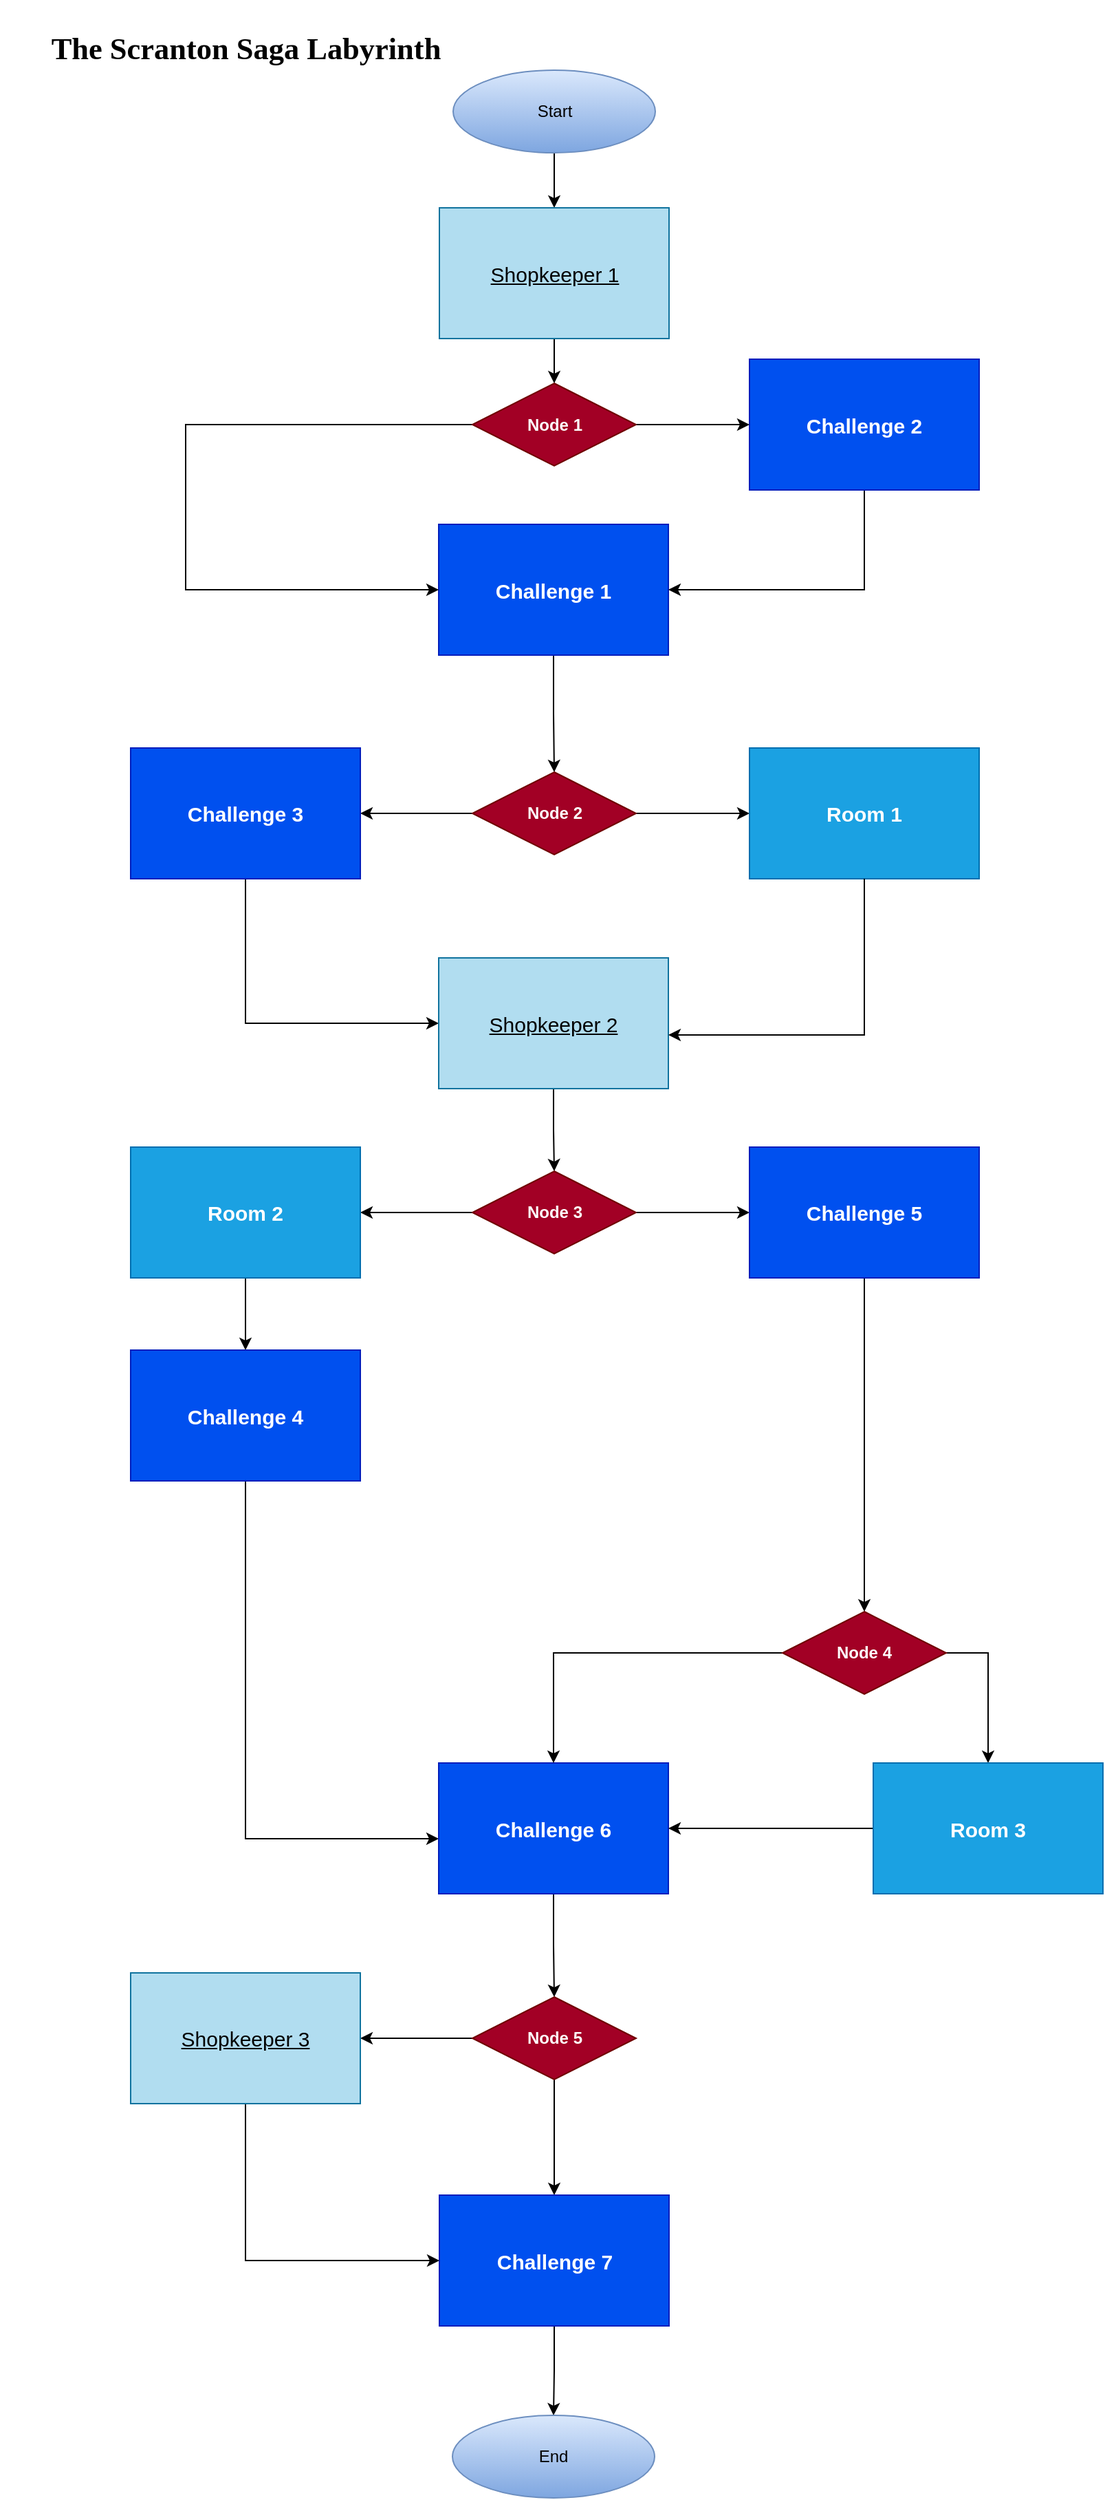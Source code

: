 <mxfile version="24.7.8">
  <diagram name="Página-1" id="rPkOBpCgRzpBk2Sg1Qt8">
    <mxGraphModel dx="-844" dy="449" grid="1" gridSize="10" guides="1" tooltips="1" connect="1" arrows="1" fold="1" page="1" pageScale="1" pageWidth="827" pageHeight="1169" math="0" shadow="0">
      <root>
        <mxCell id="0" />
        <mxCell id="1" parent="0" />
        <mxCell id="a0EVfYLbEGTjRdPx6Eul-7" style="edgeStyle=orthogonalEdgeStyle;rounded=0;orthogonalLoop=1;jettySize=auto;html=1;" parent="1" source="a0EVfYLbEGTjRdPx6Eul-2" target="a0EVfYLbEGTjRdPx6Eul-3" edge="1">
          <mxGeometry relative="1" as="geometry" />
        </mxCell>
        <mxCell id="a0EVfYLbEGTjRdPx6Eul-2" value="Start" style="ellipse;whiteSpace=wrap;html=1;fillColor=#dae8fc;strokeColor=#6c8ebf;gradientColor=#7ea6e0;" parent="1" vertex="1">
          <mxGeometry x="1994.5" y="80" width="147" height="60" as="geometry" />
        </mxCell>
        <mxCell id="a0EVfYLbEGTjRdPx6Eul-8" style="edgeStyle=orthogonalEdgeStyle;rounded=0;orthogonalLoop=1;jettySize=auto;html=1;" parent="1" source="a0EVfYLbEGTjRdPx6Eul-3" target="a0EVfYLbEGTjRdPx6Eul-6" edge="1">
          <mxGeometry relative="1" as="geometry" />
        </mxCell>
        <mxCell id="a0EVfYLbEGTjRdPx6Eul-3" value="&lt;font style=&quot;font-size: 15px;&quot;&gt;&lt;u&gt;Shopkeeper 1&lt;/u&gt;&lt;/font&gt;" style="rounded=0;whiteSpace=wrap;html=1;fillColor=#b1ddf0;strokeColor=#10739e;" parent="1" vertex="1">
          <mxGeometry x="1984.5" y="180" width="167" height="95" as="geometry" />
        </mxCell>
        <mxCell id="an8FnpfLQB88yYGgn-s8-2" value="" style="edgeStyle=orthogonalEdgeStyle;rounded=0;orthogonalLoop=1;jettySize=auto;html=1;" edge="1" parent="1" source="a0EVfYLbEGTjRdPx6Eul-4" target="a0EVfYLbEGTjRdPx6Eul-13">
          <mxGeometry relative="1" as="geometry" />
        </mxCell>
        <mxCell id="a0EVfYLbEGTjRdPx6Eul-4" value="Challenge 1" style="rounded=0;whiteSpace=wrap;html=1;fillColor=#0050ef;strokeColor=#001DBC;fontColor=#ffffff;fontStyle=1;fontSize=15;" parent="1" vertex="1">
          <mxGeometry x="1984" y="410" width="167" height="95" as="geometry" />
        </mxCell>
        <mxCell id="an8FnpfLQB88yYGgn-s8-5" style="edgeStyle=orthogonalEdgeStyle;rounded=0;orthogonalLoop=1;jettySize=auto;html=1;entryX=1;entryY=0.5;entryDx=0;entryDy=0;exitX=0.5;exitY=1;exitDx=0;exitDy=0;" edge="1" parent="1" source="a0EVfYLbEGTjRdPx6Eul-5" target="a0EVfYLbEGTjRdPx6Eul-4">
          <mxGeometry relative="1" as="geometry" />
        </mxCell>
        <mxCell id="a0EVfYLbEGTjRdPx6Eul-5" value="Challenge 2" style="rounded=0;whiteSpace=wrap;html=1;fillColor=#0050ef;strokeColor=#001DBC;fontColor=#ffffff;fontStyle=1;fontSize=15;" parent="1" vertex="1">
          <mxGeometry x="2210" y="290" width="167" height="95" as="geometry" />
        </mxCell>
        <mxCell id="a0EVfYLbEGTjRdPx6Eul-9" value="" style="edgeStyle=orthogonalEdgeStyle;rounded=0;orthogonalLoop=1;jettySize=auto;html=1;" parent="1" source="a0EVfYLbEGTjRdPx6Eul-6" target="a0EVfYLbEGTjRdPx6Eul-5" edge="1">
          <mxGeometry relative="1" as="geometry" />
        </mxCell>
        <mxCell id="an8FnpfLQB88yYGgn-s8-4" style="edgeStyle=orthogonalEdgeStyle;rounded=0;orthogonalLoop=1;jettySize=auto;html=1;entryX=0;entryY=0.5;entryDx=0;entryDy=0;exitX=0;exitY=0.5;exitDx=0;exitDy=0;" edge="1" parent="1" source="a0EVfYLbEGTjRdPx6Eul-6" target="a0EVfYLbEGTjRdPx6Eul-4">
          <mxGeometry relative="1" as="geometry">
            <Array as="points">
              <mxPoint x="1800" y="338" />
              <mxPoint x="1800" y="458" />
            </Array>
          </mxGeometry>
        </mxCell>
        <mxCell id="a0EVfYLbEGTjRdPx6Eul-6" value="Node 1" style="rhombus;whiteSpace=wrap;html=1;fillColor=#a20025;strokeColor=#6F0000;fontColor=#ffffff;fontStyle=1" parent="1" vertex="1">
          <mxGeometry x="2008.5" y="307.5" width="119" height="60" as="geometry" />
        </mxCell>
        <mxCell id="a0EVfYLbEGTjRdPx6Eul-20" style="edgeStyle=orthogonalEdgeStyle;rounded=0;orthogonalLoop=1;jettySize=auto;html=1;" parent="1" source="a0EVfYLbEGTjRdPx6Eul-13" target="a0EVfYLbEGTjRdPx6Eul-18" edge="1">
          <mxGeometry relative="1" as="geometry" />
        </mxCell>
        <mxCell id="a0EVfYLbEGTjRdPx6Eul-21" style="edgeStyle=orthogonalEdgeStyle;rounded=0;orthogonalLoop=1;jettySize=auto;html=1;" parent="1" source="a0EVfYLbEGTjRdPx6Eul-13" target="a0EVfYLbEGTjRdPx6Eul-19" edge="1">
          <mxGeometry relative="1" as="geometry" />
        </mxCell>
        <mxCell id="a0EVfYLbEGTjRdPx6Eul-13" value="Node 2" style="rhombus;whiteSpace=wrap;html=1;fillColor=#a20025;strokeColor=#6F0000;fontColor=#ffffff;fontStyle=1" parent="1" vertex="1">
          <mxGeometry x="2008.5" y="590" width="119" height="60" as="geometry" />
        </mxCell>
        <mxCell id="a0EVfYLbEGTjRdPx6Eul-23" style="edgeStyle=orthogonalEdgeStyle;rounded=0;orthogonalLoop=1;jettySize=auto;html=1;entryX=0;entryY=0.5;entryDx=0;entryDy=0;exitX=0.5;exitY=1;exitDx=0;exitDy=0;" parent="1" source="a0EVfYLbEGTjRdPx6Eul-18" target="a0EVfYLbEGTjRdPx6Eul-22" edge="1">
          <mxGeometry relative="1" as="geometry" />
        </mxCell>
        <mxCell id="a0EVfYLbEGTjRdPx6Eul-18" value="Challenge 3" style="rounded=0;whiteSpace=wrap;html=1;fillColor=#0050ef;strokeColor=#001DBC;fontColor=#ffffff;fontStyle=1;fontSize=15;" parent="1" vertex="1">
          <mxGeometry x="1760" y="572.5" width="167" height="95" as="geometry" />
        </mxCell>
        <mxCell id="a0EVfYLbEGTjRdPx6Eul-19" value="Room 1" style="rounded=0;whiteSpace=wrap;html=1;fillColor=#1ba1e2;strokeColor=#006EAF;fontColor=#ffffff;fontStyle=1;fontSize=15;" parent="1" vertex="1">
          <mxGeometry x="2210" y="572.5" width="167" height="95" as="geometry" />
        </mxCell>
        <mxCell id="a0EVfYLbEGTjRdPx6Eul-26" style="edgeStyle=orthogonalEdgeStyle;rounded=0;orthogonalLoop=1;jettySize=auto;html=1;" parent="1" source="a0EVfYLbEGTjRdPx6Eul-22" target="a0EVfYLbEGTjRdPx6Eul-25" edge="1">
          <mxGeometry relative="1" as="geometry" />
        </mxCell>
        <mxCell id="a0EVfYLbEGTjRdPx6Eul-22" value="&lt;font style=&quot;font-size: 15px;&quot;&gt;&lt;u&gt;Shopkeeper 2&lt;br&gt;&lt;/u&gt;&lt;/font&gt;" style="rounded=0;whiteSpace=wrap;html=1;fillColor=#b1ddf0;strokeColor=#10739e;" parent="1" vertex="1">
          <mxGeometry x="1984" y="725" width="167" height="95" as="geometry" />
        </mxCell>
        <mxCell id="a0EVfYLbEGTjRdPx6Eul-24" style="edgeStyle=orthogonalEdgeStyle;rounded=0;orthogonalLoop=1;jettySize=auto;html=1;entryX=1;entryY=0.589;entryDx=0;entryDy=0;entryPerimeter=0;exitX=0.5;exitY=1;exitDx=0;exitDy=0;" parent="1" source="a0EVfYLbEGTjRdPx6Eul-19" target="a0EVfYLbEGTjRdPx6Eul-22" edge="1">
          <mxGeometry relative="1" as="geometry" />
        </mxCell>
        <mxCell id="a0EVfYLbEGTjRdPx6Eul-31" style="edgeStyle=orthogonalEdgeStyle;rounded=0;orthogonalLoop=1;jettySize=auto;html=1;" parent="1" source="a0EVfYLbEGTjRdPx6Eul-25" target="a0EVfYLbEGTjRdPx6Eul-27" edge="1">
          <mxGeometry relative="1" as="geometry" />
        </mxCell>
        <mxCell id="a0EVfYLbEGTjRdPx6Eul-32" style="edgeStyle=orthogonalEdgeStyle;rounded=0;orthogonalLoop=1;jettySize=auto;html=1;" parent="1" source="a0EVfYLbEGTjRdPx6Eul-25" target="a0EVfYLbEGTjRdPx6Eul-30" edge="1">
          <mxGeometry relative="1" as="geometry" />
        </mxCell>
        <mxCell id="a0EVfYLbEGTjRdPx6Eul-25" value="Node 3" style="rhombus;whiteSpace=wrap;html=1;fillColor=#a20025;strokeColor=#6F0000;fontColor=#ffffff;fontStyle=1" parent="1" vertex="1">
          <mxGeometry x="2008.5" y="880" width="119" height="60" as="geometry" />
        </mxCell>
        <mxCell id="a0EVfYLbEGTjRdPx6Eul-34" style="edgeStyle=orthogonalEdgeStyle;rounded=0;orthogonalLoop=1;jettySize=auto;html=1;" parent="1" source="a0EVfYLbEGTjRdPx6Eul-27" target="a0EVfYLbEGTjRdPx6Eul-28" edge="1">
          <mxGeometry relative="1" as="geometry" />
        </mxCell>
        <mxCell id="a0EVfYLbEGTjRdPx6Eul-27" value="Room 2" style="rounded=0;whiteSpace=wrap;html=1;fillColor=#1ba1e2;strokeColor=#006EAF;fontColor=#ffffff;fontStyle=1;fontSize=15;" parent="1" vertex="1">
          <mxGeometry x="1760" y="862.5" width="167" height="95" as="geometry" />
        </mxCell>
        <mxCell id="a0EVfYLbEGTjRdPx6Eul-35" style="edgeStyle=orthogonalEdgeStyle;rounded=0;orthogonalLoop=1;jettySize=auto;html=1;entryX=0;entryY=0.579;entryDx=0;entryDy=0;entryPerimeter=0;exitX=0.5;exitY=1;exitDx=0;exitDy=0;" parent="1" source="a0EVfYLbEGTjRdPx6Eul-28" target="a0EVfYLbEGTjRdPx6Eul-29" edge="1">
          <mxGeometry relative="1" as="geometry" />
        </mxCell>
        <mxCell id="a0EVfYLbEGTjRdPx6Eul-28" value="Challenge 4" style="rounded=0;whiteSpace=wrap;html=1;fillColor=#0050ef;strokeColor=#001DBC;fontColor=#ffffff;fontStyle=1;fontSize=15;" parent="1" vertex="1">
          <mxGeometry x="1760" y="1010" width="167" height="95" as="geometry" />
        </mxCell>
        <mxCell id="a0EVfYLbEGTjRdPx6Eul-42" style="edgeStyle=orthogonalEdgeStyle;rounded=0;orthogonalLoop=1;jettySize=auto;html=1;" parent="1" source="a0EVfYLbEGTjRdPx6Eul-29" target="a0EVfYLbEGTjRdPx6Eul-41" edge="1">
          <mxGeometry relative="1" as="geometry" />
        </mxCell>
        <mxCell id="a0EVfYLbEGTjRdPx6Eul-29" value="Challenge 6" style="rounded=0;whiteSpace=wrap;html=1;fillColor=#0050ef;strokeColor=#001DBC;fontColor=#ffffff;fontStyle=1;fontSize=15;" parent="1" vertex="1">
          <mxGeometry x="1984" y="1310" width="167" height="95" as="geometry" />
        </mxCell>
        <mxCell id="a0EVfYLbEGTjRdPx6Eul-37" style="edgeStyle=orthogonalEdgeStyle;rounded=0;orthogonalLoop=1;jettySize=auto;html=1;" parent="1" source="a0EVfYLbEGTjRdPx6Eul-30" target="a0EVfYLbEGTjRdPx6Eul-33" edge="1">
          <mxGeometry relative="1" as="geometry" />
        </mxCell>
        <mxCell id="a0EVfYLbEGTjRdPx6Eul-30" value="Challenge 5" style="rounded=0;whiteSpace=wrap;html=1;fillColor=#0050ef;strokeColor=#001DBC;fontColor=#ffffff;fontStyle=1;fontSize=15;" parent="1" vertex="1">
          <mxGeometry x="2210" y="862.5" width="167" height="95" as="geometry" />
        </mxCell>
        <mxCell id="a0EVfYLbEGTjRdPx6Eul-38" style="edgeStyle=orthogonalEdgeStyle;rounded=0;orthogonalLoop=1;jettySize=auto;html=1;exitX=1;exitY=0.5;exitDx=0;exitDy=0;" parent="1" source="a0EVfYLbEGTjRdPx6Eul-33" target="a0EVfYLbEGTjRdPx6Eul-36" edge="1">
          <mxGeometry relative="1" as="geometry" />
        </mxCell>
        <mxCell id="a0EVfYLbEGTjRdPx6Eul-39" style="edgeStyle=orthogonalEdgeStyle;rounded=0;orthogonalLoop=1;jettySize=auto;html=1;" parent="1" source="a0EVfYLbEGTjRdPx6Eul-33" target="a0EVfYLbEGTjRdPx6Eul-29" edge="1">
          <mxGeometry relative="1" as="geometry" />
        </mxCell>
        <mxCell id="a0EVfYLbEGTjRdPx6Eul-33" value="Node 4" style="rhombus;whiteSpace=wrap;html=1;fillColor=#a20025;strokeColor=#6F0000;fontColor=#ffffff;fontStyle=1" parent="1" vertex="1">
          <mxGeometry x="2234" y="1200" width="119" height="60" as="geometry" />
        </mxCell>
        <mxCell id="a0EVfYLbEGTjRdPx6Eul-40" style="edgeStyle=orthogonalEdgeStyle;rounded=0;orthogonalLoop=1;jettySize=auto;html=1;" parent="1" source="a0EVfYLbEGTjRdPx6Eul-36" target="a0EVfYLbEGTjRdPx6Eul-29" edge="1">
          <mxGeometry relative="1" as="geometry" />
        </mxCell>
        <mxCell id="a0EVfYLbEGTjRdPx6Eul-36" value="Room 3" style="rounded=0;whiteSpace=wrap;html=1;fillColor=#1ba1e2;strokeColor=#006EAF;fontColor=#ffffff;fontStyle=1;fontSize=15;" parent="1" vertex="1">
          <mxGeometry x="2300" y="1310" width="167" height="95" as="geometry" />
        </mxCell>
        <mxCell id="a0EVfYLbEGTjRdPx6Eul-45" style="edgeStyle=orthogonalEdgeStyle;rounded=0;orthogonalLoop=1;jettySize=auto;html=1;" parent="1" source="a0EVfYLbEGTjRdPx6Eul-41" target="a0EVfYLbEGTjRdPx6Eul-44" edge="1">
          <mxGeometry relative="1" as="geometry" />
        </mxCell>
        <mxCell id="a0EVfYLbEGTjRdPx6Eul-46" style="edgeStyle=orthogonalEdgeStyle;rounded=0;orthogonalLoop=1;jettySize=auto;html=1;" parent="1" source="a0EVfYLbEGTjRdPx6Eul-41" target="a0EVfYLbEGTjRdPx6Eul-43" edge="1">
          <mxGeometry relative="1" as="geometry" />
        </mxCell>
        <mxCell id="a0EVfYLbEGTjRdPx6Eul-41" value="Node 5" style="rhombus;whiteSpace=wrap;html=1;fillColor=#a20025;strokeColor=#6F0000;fontColor=#ffffff;fontStyle=1" parent="1" vertex="1">
          <mxGeometry x="2008.5" y="1480" width="119" height="60" as="geometry" />
        </mxCell>
        <mxCell id="a0EVfYLbEGTjRdPx6Eul-49" style="edgeStyle=orthogonalEdgeStyle;rounded=0;orthogonalLoop=1;jettySize=auto;html=1;" parent="1" source="a0EVfYLbEGTjRdPx6Eul-43" target="a0EVfYLbEGTjRdPx6Eul-48" edge="1">
          <mxGeometry relative="1" as="geometry" />
        </mxCell>
        <mxCell id="a0EVfYLbEGTjRdPx6Eul-43" value="Challenge 7" style="rounded=0;whiteSpace=wrap;html=1;fillColor=#0050ef;strokeColor=#001DBC;fontColor=#ffffff;fontStyle=1;fontSize=15;" parent="1" vertex="1">
          <mxGeometry x="1984.5" y="1624" width="167" height="95" as="geometry" />
        </mxCell>
        <mxCell id="a0EVfYLbEGTjRdPx6Eul-47" style="edgeStyle=orthogonalEdgeStyle;rounded=0;orthogonalLoop=1;jettySize=auto;html=1;entryX=0;entryY=0.5;entryDx=0;entryDy=0;exitX=0.5;exitY=1;exitDx=0;exitDy=0;" parent="1" source="a0EVfYLbEGTjRdPx6Eul-44" target="a0EVfYLbEGTjRdPx6Eul-43" edge="1">
          <mxGeometry relative="1" as="geometry" />
        </mxCell>
        <mxCell id="a0EVfYLbEGTjRdPx6Eul-44" value="&lt;font style=&quot;font-size: 15px;&quot;&gt;&lt;u&gt;Shopkeeper 3&lt;br&gt;&lt;/u&gt;&lt;/font&gt;" style="rounded=0;whiteSpace=wrap;html=1;fillColor=#b1ddf0;strokeColor=#10739e;" parent="1" vertex="1">
          <mxGeometry x="1760" y="1462.5" width="167" height="95" as="geometry" />
        </mxCell>
        <mxCell id="a0EVfYLbEGTjRdPx6Eul-48" value="End" style="ellipse;whiteSpace=wrap;html=1;fillColor=#dae8fc;strokeColor=#6c8ebf;gradientColor=#7ea6e0;" parent="1" vertex="1">
          <mxGeometry x="1994" y="1784" width="147" height="60" as="geometry" />
        </mxCell>
        <mxCell id="a0EVfYLbEGTjRdPx6Eul-50" value="&lt;h3&gt;The Scranton Saga Labyrinth&lt;/h3&gt;" style="text;html=1;align=center;verticalAlign=middle;whiteSpace=wrap;rounded=0;fontSize=19;fontFamily=Verdana;fillColor=none;labelBackgroundColor=none;" parent="1" vertex="1">
          <mxGeometry x="1665.5" y="40" width="356" height="50" as="geometry" />
        </mxCell>
      </root>
    </mxGraphModel>
  </diagram>
</mxfile>
